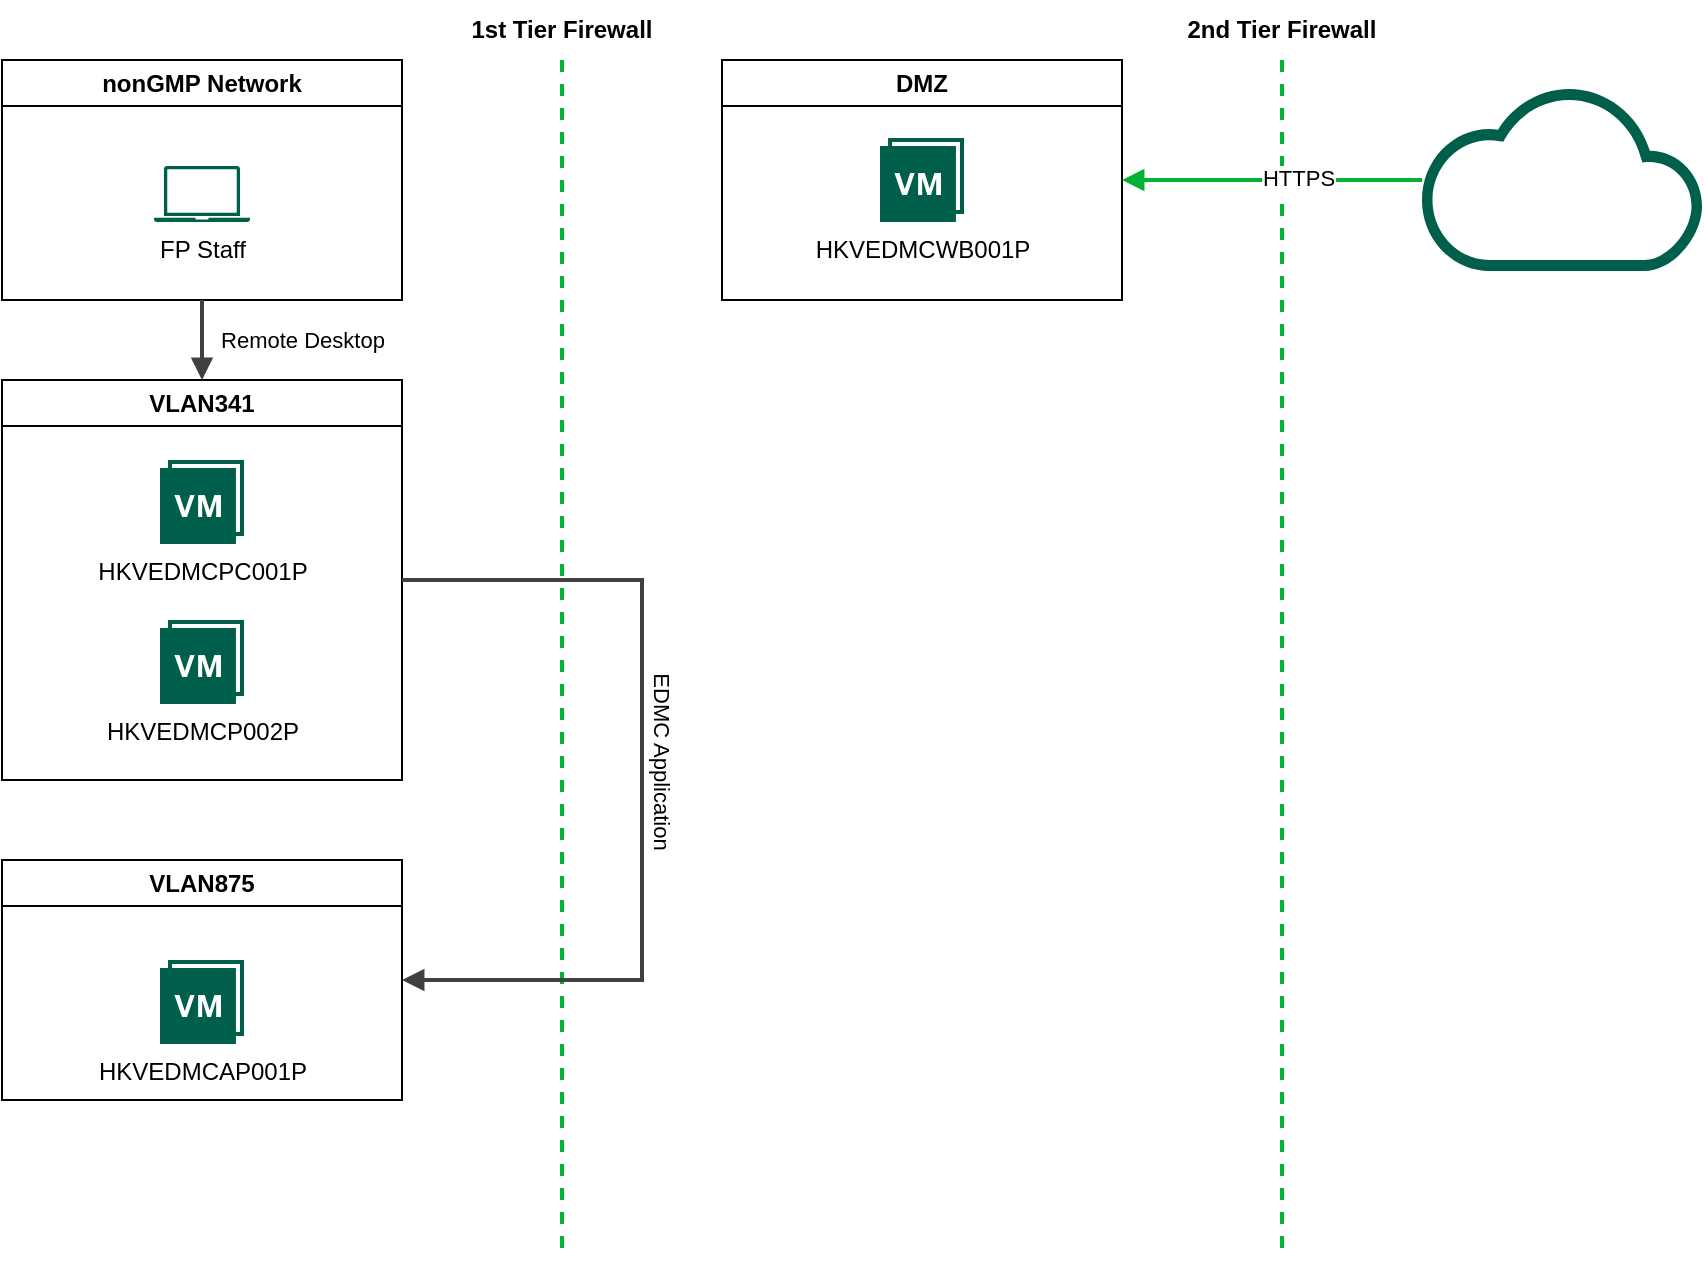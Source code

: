<mxfile version="28.0.6">
  <diagram name="Page-1" id="hHWHnsxokW3kDAro0Tdl">
    <mxGraphModel dx="1491" dy="660" grid="1" gridSize="10" guides="1" tooltips="1" connect="1" arrows="1" fold="1" page="1" pageScale="1" pageWidth="1169" pageHeight="827" math="0" shadow="0">
      <root>
        <mxCell id="0" />
        <mxCell id="1" parent="0" />
        <mxCell id="1lgSarpmrvdroJrzYnV4-1" value="VLAN875" style="swimlane;whiteSpace=wrap;html=1;" vertex="1" parent="1">
          <mxGeometry x="80" y="440" width="200" height="120" as="geometry" />
        </mxCell>
        <mxCell id="1lgSarpmrvdroJrzYnV4-4" value="HKVEDMCAP001P" style="sketch=0;pointerEvents=1;shadow=0;dashed=0;html=1;strokeColor=none;fillColor=#005F4B;labelPosition=center;verticalLabelPosition=bottom;verticalAlign=top;align=center;outlineConnect=0;shape=mxgraph.veeam2.vm_with_a_snapshot;" vertex="1" parent="1lgSarpmrvdroJrzYnV4-1">
          <mxGeometry x="79" y="50" width="42" height="42" as="geometry" />
        </mxCell>
        <mxCell id="1lgSarpmrvdroJrzYnV4-2" value="VLAN341" style="swimlane;whiteSpace=wrap;html=1;" vertex="1" parent="1">
          <mxGeometry x="80" y="200" width="200" height="200" as="geometry" />
        </mxCell>
        <mxCell id="1lgSarpmrvdroJrzYnV4-6" value="HKVEDMCPC001P" style="sketch=0;pointerEvents=1;shadow=0;dashed=0;html=1;strokeColor=none;fillColor=#005F4B;labelPosition=center;verticalLabelPosition=bottom;verticalAlign=top;align=center;outlineConnect=0;shape=mxgraph.veeam2.vm_with_a_snapshot;" vertex="1" parent="1lgSarpmrvdroJrzYnV4-2">
          <mxGeometry x="79" y="40" width="42" height="42" as="geometry" />
        </mxCell>
        <mxCell id="1lgSarpmrvdroJrzYnV4-7" value="HKVEDMCP002P" style="sketch=0;pointerEvents=1;shadow=0;dashed=0;html=1;strokeColor=none;fillColor=#005F4B;labelPosition=center;verticalLabelPosition=bottom;verticalAlign=top;align=center;outlineConnect=0;shape=mxgraph.veeam2.vm_with_a_snapshot;" vertex="1" parent="1lgSarpmrvdroJrzYnV4-2">
          <mxGeometry x="79" y="120" width="42" height="42" as="geometry" />
        </mxCell>
        <mxCell id="1lgSarpmrvdroJrzYnV4-3" value="DMZ" style="swimlane;whiteSpace=wrap;html=1;" vertex="1" parent="1">
          <mxGeometry x="440" y="40" width="200" height="120" as="geometry" />
        </mxCell>
        <mxCell id="1lgSarpmrvdroJrzYnV4-5" value="HKVEDMCWB001P" style="sketch=0;pointerEvents=1;shadow=0;dashed=0;html=1;strokeColor=none;fillColor=#005F4B;labelPosition=center;verticalLabelPosition=bottom;verticalAlign=top;align=center;outlineConnect=0;shape=mxgraph.veeam2.vm_with_a_snapshot;" vertex="1" parent="1lgSarpmrvdroJrzYnV4-3">
          <mxGeometry x="79" y="39" width="42" height="42" as="geometry" />
        </mxCell>
        <mxCell id="1lgSarpmrvdroJrzYnV4-9" value="" style="edgeStyle=none;rounded=0;html=1;jettySize=auto;orthogonalLoop=1;strokeColor=#00B336;strokeWidth=2;fontColor=#000000;jumpStyle=none;endArrow=none;endFill=0;startArrow=none;dashed=1;" edge="1" parent="1">
          <mxGeometry width="100" relative="1" as="geometry">
            <mxPoint x="360" y="40" as="sourcePoint" />
            <mxPoint x="360" y="640" as="targetPoint" />
          </mxGeometry>
        </mxCell>
        <mxCell id="1lgSarpmrvdroJrzYnV4-10" value="" style="sketch=0;pointerEvents=1;shadow=0;dashed=0;html=1;strokeColor=none;fillColor=#005F4B;labelPosition=center;verticalLabelPosition=bottom;verticalAlign=top;align=center;outlineConnect=0;shape=mxgraph.veeam2.cloud;" vertex="1" parent="1">
          <mxGeometry x="790" y="54.5" width="140" height="91" as="geometry" />
        </mxCell>
        <mxCell id="1lgSarpmrvdroJrzYnV4-11" value="" style="edgeStyle=none;rounded=0;html=1;jettySize=auto;orthogonalLoop=1;strokeColor=#00B336;strokeWidth=2;fontColor=#000000;jumpStyle=none;endArrow=none;endFill=0;startArrow=none;dashed=1;" edge="1" parent="1">
          <mxGeometry width="100" relative="1" as="geometry">
            <mxPoint x="720" y="40" as="sourcePoint" />
            <mxPoint x="720" y="640" as="targetPoint" />
          </mxGeometry>
        </mxCell>
        <mxCell id="1lgSarpmrvdroJrzYnV4-12" value="" style="edgeStyle=none;rounded=0;html=1;entryX=1;entryY=0.5;jettySize=auto;orthogonalLoop=1;strokeColor=#00B336;strokeWidth=2;fontColor=#000000;jumpStyle=none;endArrow=block;endFill=1;startArrow=none;entryDx=0;entryDy=0;" edge="1" parent="1" source="1lgSarpmrvdroJrzYnV4-10" target="1lgSarpmrvdroJrzYnV4-3">
          <mxGeometry width="100" relative="1" as="geometry">
            <mxPoint x="1020" y="80" as="sourcePoint" />
            <mxPoint x="1120" y="80" as="targetPoint" />
          </mxGeometry>
        </mxCell>
        <mxCell id="1lgSarpmrvdroJrzYnV4-13" value="HTTPS" style="edgeLabel;html=1;align=center;verticalAlign=middle;resizable=0;points=[];" vertex="1" connectable="0" parent="1lgSarpmrvdroJrzYnV4-12">
          <mxGeometry x="-0.172" y="-1" relative="1" as="geometry">
            <mxPoint as="offset" />
          </mxGeometry>
        </mxCell>
        <mxCell id="1lgSarpmrvdroJrzYnV4-14" value="" style="edgeStyle=none;rounded=0;html=1;jettySize=auto;orthogonalLoop=1;strokeColor=#404040;strokeWidth=2;fontColor=#000000;jumpStyle=none;endArrow=block;endFill=1;startArrow=none;exitX=1;exitY=0.5;exitDx=0;exitDy=0;entryX=1;entryY=0.5;entryDx=0;entryDy=0;" edge="1" parent="1" source="1lgSarpmrvdroJrzYnV4-2" target="1lgSarpmrvdroJrzYnV4-1">
          <mxGeometry width="100" relative="1" as="geometry">
            <mxPoint x="520" y="240" as="sourcePoint" />
            <mxPoint x="520" y="480" as="targetPoint" />
            <Array as="points">
              <mxPoint x="400" y="300" />
              <mxPoint x="400" y="480" />
              <mxPoint x="400" y="500" />
            </Array>
          </mxGeometry>
        </mxCell>
        <mxCell id="1lgSarpmrvdroJrzYnV4-15" value="EDMC Application" style="edgeLabel;html=1;align=center;verticalAlign=middle;resizable=0;points=[];rotation=90;" vertex="1" connectable="0" parent="1lgSarpmrvdroJrzYnV4-14">
          <mxGeometry x="-0.828" y="1" relative="1" as="geometry">
            <mxPoint x="92" y="91" as="offset" />
          </mxGeometry>
        </mxCell>
        <mxCell id="1lgSarpmrvdroJrzYnV4-16" value="nonGMP Network" style="swimlane;whiteSpace=wrap;html=1;" vertex="1" parent="1">
          <mxGeometry x="80" y="40" width="200" height="120" as="geometry" />
        </mxCell>
        <mxCell id="1lgSarpmrvdroJrzYnV4-19" value="FP Staff" style="sketch=0;pointerEvents=1;shadow=0;dashed=0;html=1;strokeColor=none;fillColor=#005F4B;labelPosition=center;verticalLabelPosition=bottom;verticalAlign=top;align=center;outlineConnect=0;shape=mxgraph.veeam2.laptop;" vertex="1" parent="1lgSarpmrvdroJrzYnV4-16">
          <mxGeometry x="76" y="53" width="48" height="28.0" as="geometry" />
        </mxCell>
        <mxCell id="1lgSarpmrvdroJrzYnV4-17" value="" style="edgeStyle=none;rounded=0;html=1;jettySize=auto;orthogonalLoop=1;strokeColor=#404040;strokeWidth=2;fontColor=#000000;jumpStyle=none;endArrow=block;endFill=1;startArrow=none;exitX=0.5;exitY=1;exitDx=0;exitDy=0;entryX=0.5;entryY=0;entryDx=0;entryDy=0;" edge="1" parent="1" source="1lgSarpmrvdroJrzYnV4-16" target="1lgSarpmrvdroJrzYnV4-2">
          <mxGeometry width="100" relative="1" as="geometry">
            <mxPoint x="250" y="280" as="sourcePoint" />
            <mxPoint x="320" y="280" as="targetPoint" />
            <Array as="points" />
          </mxGeometry>
        </mxCell>
        <mxCell id="1lgSarpmrvdroJrzYnV4-18" value="Remote Desktop" style="edgeLabel;html=1;align=center;verticalAlign=middle;resizable=0;points=[];" vertex="1" connectable="0" parent="1lgSarpmrvdroJrzYnV4-17">
          <mxGeometry x="-0.263" y="-2" relative="1" as="geometry">
            <mxPoint x="52" y="5" as="offset" />
          </mxGeometry>
        </mxCell>
        <mxCell id="1lgSarpmrvdroJrzYnV4-20" value="1st Tier Firewall" style="text;html=1;align=center;verticalAlign=middle;whiteSpace=wrap;rounded=0;fontStyle=1" vertex="1" parent="1">
          <mxGeometry x="310" y="10" width="100" height="30" as="geometry" />
        </mxCell>
        <mxCell id="1lgSarpmrvdroJrzYnV4-22" value="2nd Tier Firewall" style="text;html=1;align=center;verticalAlign=middle;whiteSpace=wrap;rounded=0;fontStyle=1" vertex="1" parent="1">
          <mxGeometry x="670" y="10" width="100" height="30" as="geometry" />
        </mxCell>
      </root>
    </mxGraphModel>
  </diagram>
</mxfile>
